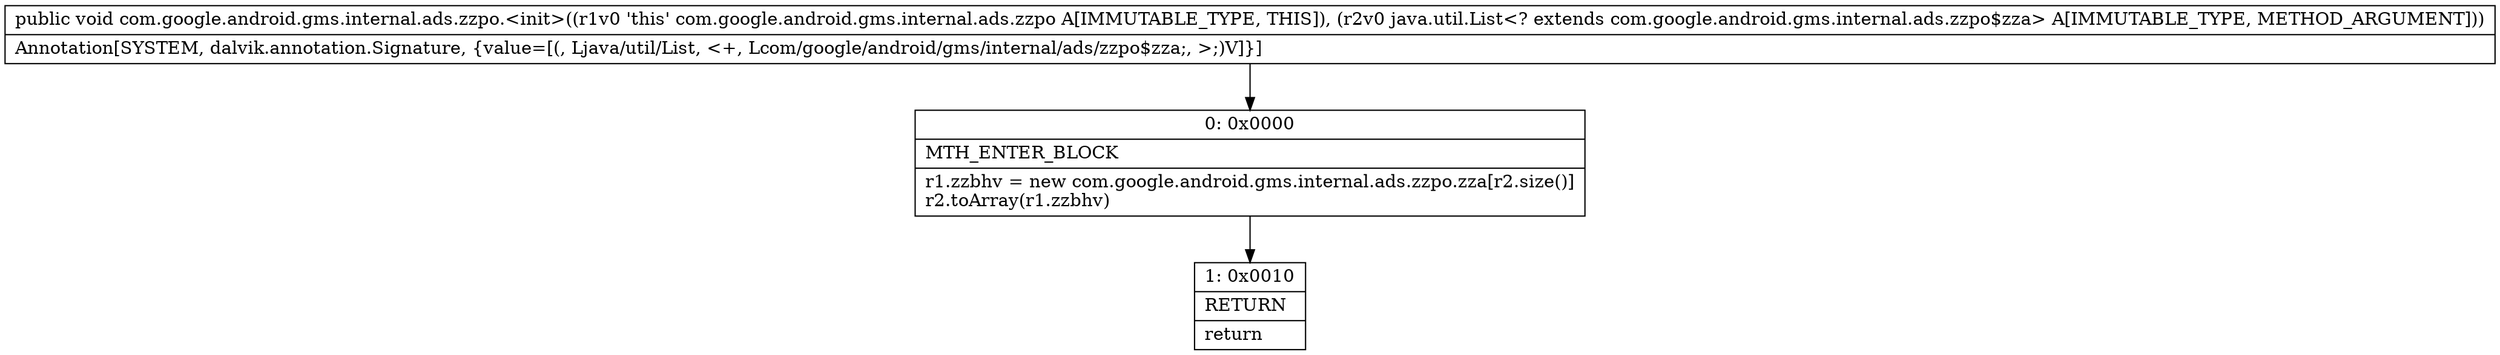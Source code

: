 digraph "CFG forcom.google.android.gms.internal.ads.zzpo.\<init\>(Ljava\/util\/List;)V" {
Node_0 [shape=record,label="{0\:\ 0x0000|MTH_ENTER_BLOCK\l|r1.zzbhv = new com.google.android.gms.internal.ads.zzpo.zza[r2.size()]\lr2.toArray(r1.zzbhv)\l}"];
Node_1 [shape=record,label="{1\:\ 0x0010|RETURN\l|return\l}"];
MethodNode[shape=record,label="{public void com.google.android.gms.internal.ads.zzpo.\<init\>((r1v0 'this' com.google.android.gms.internal.ads.zzpo A[IMMUTABLE_TYPE, THIS]), (r2v0 java.util.List\<? extends com.google.android.gms.internal.ads.zzpo$zza\> A[IMMUTABLE_TYPE, METHOD_ARGUMENT]))  | Annotation[SYSTEM, dalvik.annotation.Signature, \{value=[(, Ljava\/util\/List, \<+, Lcom\/google\/android\/gms\/internal\/ads\/zzpo$zza;, \>;)V]\}]\l}"];
MethodNode -> Node_0;
Node_0 -> Node_1;
}


